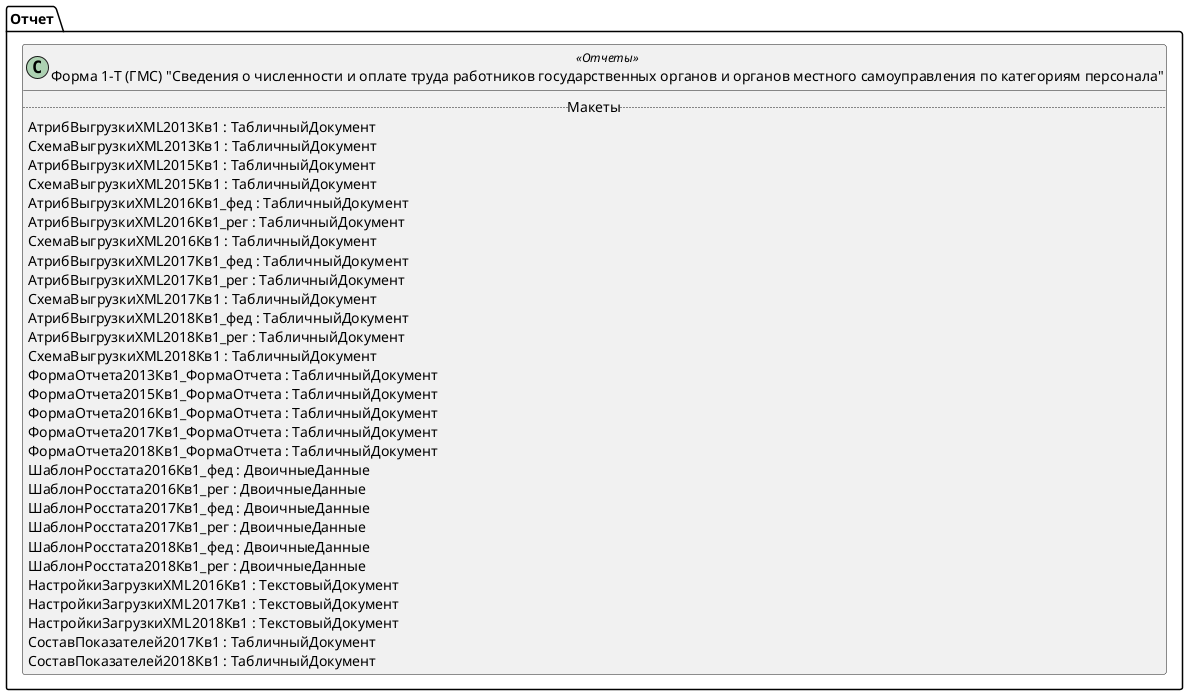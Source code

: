 ﻿@startuml РегламентированныйОтчетСтатистикаФорма1ТГМС
'!include templates.wsd
'..\include templates.wsd
class Отчет.РегламентированныйОтчетСтатистикаФорма1ТГМС as "Форма 1-Т (ГМС) "Сведения о численности и оплате труда работников государственных органов и органов местного самоуправления по категориям персонала"" <<Отчеты>>
{
..Макеты..
АтрибВыгрузкиXML2013Кв1 : ТабличныйДокумент
СхемаВыгрузкиXML2013Кв1 : ТабличныйДокумент
АтрибВыгрузкиXML2015Кв1 : ТабличныйДокумент
СхемаВыгрузкиXML2015Кв1 : ТабличныйДокумент
АтрибВыгрузкиXML2016Кв1_фед : ТабличныйДокумент
АтрибВыгрузкиXML2016Кв1_рег : ТабличныйДокумент
СхемаВыгрузкиXML2016Кв1 : ТабличныйДокумент
АтрибВыгрузкиXML2017Кв1_фед : ТабличныйДокумент
АтрибВыгрузкиXML2017Кв1_рег : ТабличныйДокумент
СхемаВыгрузкиXML2017Кв1 : ТабличныйДокумент
АтрибВыгрузкиXML2018Кв1_фед : ТабличныйДокумент
АтрибВыгрузкиXML2018Кв1_рег : ТабличныйДокумент
СхемаВыгрузкиXML2018Кв1 : ТабличныйДокумент
ФормаОтчета2013Кв1_ФормаОтчета : ТабличныйДокумент
ФормаОтчета2015Кв1_ФормаОтчета : ТабличныйДокумент
ФормаОтчета2016Кв1_ФормаОтчета : ТабличныйДокумент
ФормаОтчета2017Кв1_ФормаОтчета : ТабличныйДокумент
ФормаОтчета2018Кв1_ФормаОтчета : ТабличныйДокумент
ШаблонРосстата2016Кв1_фед : ДвоичныеДанные
ШаблонРосстата2016Кв1_рег : ДвоичныеДанные
ШаблонРосстата2017Кв1_фед : ДвоичныеДанные
ШаблонРосстата2017Кв1_рег : ДвоичныеДанные
ШаблонРосстата2018Кв1_фед : ДвоичныеДанные
ШаблонРосстата2018Кв1_рег : ДвоичныеДанные
НастройкиЗагрузкиXML2016Кв1 : ТекстовыйДокумент
НастройкиЗагрузкиXML2017Кв1 : ТекстовыйДокумент
НастройкиЗагрузкиXML2018Кв1 : ТекстовыйДокумент
СоставПоказателей2017Кв1 : ТабличныйДокумент
СоставПоказателей2018Кв1 : ТабличныйДокумент
}
@enduml
